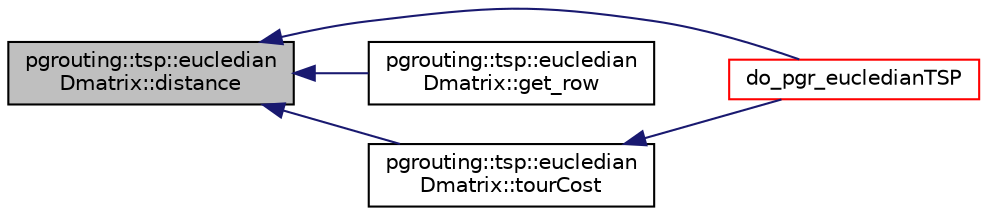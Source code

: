 digraph "pgrouting::tsp::eucledianDmatrix::distance"
{
  edge [fontname="Helvetica",fontsize="10",labelfontname="Helvetica",labelfontsize="10"];
  node [fontname="Helvetica",fontsize="10",shape=record];
  rankdir="LR";
  Node1 [label="pgrouting::tsp::eucledian\lDmatrix::distance",height=0.2,width=0.4,color="black", fillcolor="grey75", style="filled" fontcolor="black"];
  Node1 -> Node2 [dir="back",color="midnightblue",fontsize="10",style="solid",fontname="Helvetica"];
  Node2 [label="do_pgr_eucledianTSP",height=0.2,width=0.4,color="red", fillcolor="white", style="filled",URL="$eucledianTSP__driver_8h.html#a5846c5612bc664148f24a97aad92a68e"];
  Node1 -> Node3 [dir="back",color="midnightblue",fontsize="10",style="solid",fontname="Helvetica"];
  Node3 [label="pgrouting::tsp::eucledian\lDmatrix::get_row",height=0.2,width=0.4,color="black", fillcolor="white", style="filled",URL="$classpgrouting_1_1tsp_1_1eucledianDmatrix.html#ab9115bcf8cefc96b6505be78a4664373",tooltip="returns a row of distances "];
  Node1 -> Node4 [dir="back",color="midnightblue",fontsize="10",style="solid",fontname="Helvetica"];
  Node4 [label="pgrouting::tsp::eucledian\lDmatrix::tourCost",height=0.2,width=0.4,color="black", fillcolor="white", style="filled",URL="$classpgrouting_1_1tsp_1_1eucledianDmatrix.html#aa00baeab9840ee756bbc3662ff52a669",tooltip="tour evaluation "];
  Node4 -> Node2 [dir="back",color="midnightblue",fontsize="10",style="solid",fontname="Helvetica"];
}
